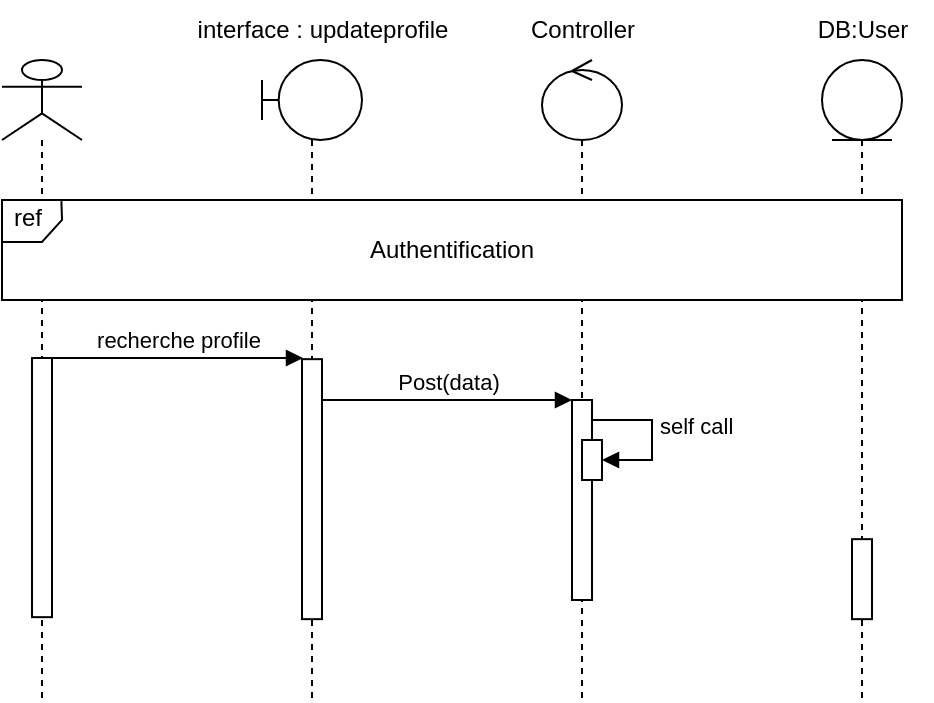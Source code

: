<mxfile version="21.0.6" type="github">
  <diagram name="Page-1" id="2YBvvXClWsGukQMizWep">
    <mxGraphModel dx="444" dy="229" grid="1" gridSize="10" guides="1" tooltips="1" connect="1" arrows="1" fold="1" page="1" pageScale="1" pageWidth="850" pageHeight="1100" math="0" shadow="0">
      <root>
        <mxCell id="0" />
        <mxCell id="1" parent="0" />
        <mxCell id="p2Yzt20SqLvDjsBAjT_I-1" value="" style="shape=umlLifeline;perimeter=lifelinePerimeter;whiteSpace=wrap;html=1;container=1;dropTarget=0;collapsible=0;recursiveResize=0;outlineConnect=0;portConstraint=eastwest;newEdgeStyle={&quot;edgeStyle&quot;:&quot;elbowEdgeStyle&quot;,&quot;elbow&quot;:&quot;vertical&quot;,&quot;curved&quot;:0,&quot;rounded&quot;:0};participant=umlActor;" vertex="1" parent="1">
          <mxGeometry x="20" y="80" width="40" height="320" as="geometry" />
        </mxCell>
        <mxCell id="p2Yzt20SqLvDjsBAjT_I-2" value="" style="html=1;points=[];perimeter=orthogonalPerimeter;outlineConnect=0;targetShapes=umlLifeline;portConstraint=eastwest;newEdgeStyle={&quot;edgeStyle&quot;:&quot;elbowEdgeStyle&quot;,&quot;elbow&quot;:&quot;vertical&quot;,&quot;curved&quot;:0,&quot;rounded&quot;:0};" vertex="1" parent="p2Yzt20SqLvDjsBAjT_I-1">
          <mxGeometry x="15" y="149" width="10" height="129.58" as="geometry" />
        </mxCell>
        <mxCell id="p2Yzt20SqLvDjsBAjT_I-3" value="" style="shape=umlLifeline;perimeter=lifelinePerimeter;whiteSpace=wrap;html=1;container=1;dropTarget=0;collapsible=0;recursiveResize=0;outlineConnect=0;portConstraint=eastwest;newEdgeStyle={&quot;edgeStyle&quot;:&quot;elbowEdgeStyle&quot;,&quot;elbow&quot;:&quot;vertical&quot;,&quot;curved&quot;:0,&quot;rounded&quot;:0};participant=umlBoundary;" vertex="1" parent="1">
          <mxGeometry x="150" y="80" width="50" height="320" as="geometry" />
        </mxCell>
        <mxCell id="p2Yzt20SqLvDjsBAjT_I-4" value="" style="html=1;points=[];perimeter=orthogonalPerimeter;outlineConnect=0;targetShapes=umlLifeline;portConstraint=eastwest;newEdgeStyle={&quot;edgeStyle&quot;:&quot;elbowEdgeStyle&quot;,&quot;elbow&quot;:&quot;vertical&quot;,&quot;curved&quot;:0,&quot;rounded&quot;:0};" vertex="1" parent="p2Yzt20SqLvDjsBAjT_I-3">
          <mxGeometry x="20" y="149.58" width="10" height="130" as="geometry" />
        </mxCell>
        <mxCell id="p2Yzt20SqLvDjsBAjT_I-7" value="" style="shape=umlLifeline;perimeter=lifelinePerimeter;whiteSpace=wrap;html=1;container=1;dropTarget=0;collapsible=0;recursiveResize=0;outlineConnect=0;portConstraint=eastwest;newEdgeStyle={&quot;edgeStyle&quot;:&quot;elbowEdgeStyle&quot;,&quot;elbow&quot;:&quot;vertical&quot;,&quot;curved&quot;:0,&quot;rounded&quot;:0};participant=umlEntity;" vertex="1" parent="1">
          <mxGeometry x="430" y="80" width="40" height="320" as="geometry" />
        </mxCell>
        <mxCell id="p2Yzt20SqLvDjsBAjT_I-8" value="" style="html=1;points=[];perimeter=orthogonalPerimeter;outlineConnect=0;targetShapes=umlLifeline;portConstraint=eastwest;newEdgeStyle={&quot;edgeStyle&quot;:&quot;elbowEdgeStyle&quot;,&quot;elbow&quot;:&quot;vertical&quot;,&quot;curved&quot;:0,&quot;rounded&quot;:0};" vertex="1" parent="p2Yzt20SqLvDjsBAjT_I-7">
          <mxGeometry x="15" y="239.58" width="10" height="40" as="geometry" />
        </mxCell>
        <mxCell id="p2Yzt20SqLvDjsBAjT_I-9" value="" style="shape=umlLifeline;perimeter=lifelinePerimeter;whiteSpace=wrap;html=1;container=1;dropTarget=0;collapsible=0;recursiveResize=0;outlineConnect=0;portConstraint=eastwest;newEdgeStyle={&quot;edgeStyle&quot;:&quot;elbowEdgeStyle&quot;,&quot;elbow&quot;:&quot;vertical&quot;,&quot;curved&quot;:0,&quot;rounded&quot;:0};participant=umlControl;" vertex="1" parent="1">
          <mxGeometry x="290" y="80" width="40" height="320" as="geometry" />
        </mxCell>
        <mxCell id="p2Yzt20SqLvDjsBAjT_I-10" value="" style="html=1;points=[];perimeter=orthogonalPerimeter;outlineConnect=0;targetShapes=umlLifeline;portConstraint=eastwest;newEdgeStyle={&quot;edgeStyle&quot;:&quot;elbowEdgeStyle&quot;,&quot;elbow&quot;:&quot;vertical&quot;,&quot;curved&quot;:0,&quot;rounded&quot;:0};" vertex="1" parent="p2Yzt20SqLvDjsBAjT_I-9">
          <mxGeometry x="15" y="170" width="10" height="100" as="geometry" />
        </mxCell>
        <mxCell id="p2Yzt20SqLvDjsBAjT_I-25" value="" style="html=1;points=[];perimeter=orthogonalPerimeter;outlineConnect=0;targetShapes=umlLifeline;portConstraint=eastwest;newEdgeStyle={&quot;edgeStyle&quot;:&quot;elbowEdgeStyle&quot;,&quot;elbow&quot;:&quot;vertical&quot;,&quot;curved&quot;:0,&quot;rounded&quot;:0};" vertex="1" parent="p2Yzt20SqLvDjsBAjT_I-9">
          <mxGeometry x="20" y="190" width="10" height="20" as="geometry" />
        </mxCell>
        <mxCell id="p2Yzt20SqLvDjsBAjT_I-26" value="self call" style="html=1;align=left;spacingLeft=2;endArrow=block;rounded=0;edgeStyle=orthogonalEdgeStyle;curved=0;rounded=0;" edge="1" target="p2Yzt20SqLvDjsBAjT_I-25" parent="p2Yzt20SqLvDjsBAjT_I-9">
          <mxGeometry relative="1" as="geometry">
            <mxPoint x="25" y="170" as="sourcePoint" />
            <Array as="points">
              <mxPoint x="25" y="180" />
              <mxPoint x="55" y="180" />
              <mxPoint x="55" y="200" />
            </Array>
          </mxGeometry>
        </mxCell>
        <mxCell id="p2Yzt20SqLvDjsBAjT_I-15" value="&lt;div&gt;interface : updateprofile&lt;/div&gt;" style="text;html=1;align=center;verticalAlign=middle;resizable=0;points=[];autosize=1;strokeColor=none;fillColor=none;" vertex="1" parent="1">
          <mxGeometry x="100.0" y="50" width="160" height="30" as="geometry" />
        </mxCell>
        <mxCell id="p2Yzt20SqLvDjsBAjT_I-16" value="Controller" style="text;html=1;align=center;verticalAlign=middle;resizable=0;points=[];autosize=1;strokeColor=none;fillColor=none;" vertex="1" parent="1">
          <mxGeometry x="270" y="50" width="80" height="30" as="geometry" />
        </mxCell>
        <mxCell id="p2Yzt20SqLvDjsBAjT_I-17" value="DB:User" style="text;html=1;align=center;verticalAlign=middle;resizable=0;points=[];autosize=1;strokeColor=none;fillColor=none;" vertex="1" parent="1">
          <mxGeometry x="415" y="50" width="70" height="30" as="geometry" />
        </mxCell>
        <mxCell id="p2Yzt20SqLvDjsBAjT_I-18" value="recherche profile" style="html=1;verticalAlign=bottom;endArrow=block;edgeStyle=elbowEdgeStyle;elbow=vertical;curved=0;rounded=0;" edge="1" parent="1" source="p2Yzt20SqLvDjsBAjT_I-2">
          <mxGeometry width="80" relative="1" as="geometry">
            <mxPoint x="41" y="229" as="sourcePoint" />
            <mxPoint x="170.5" y="228.58" as="targetPoint" />
            <Array as="points">
              <mxPoint x="116" y="229" />
              <mxPoint x="56" y="228.58" />
            </Array>
          </mxGeometry>
        </mxCell>
        <mxCell id="p2Yzt20SqLvDjsBAjT_I-20" value="Authentification" style="html=1;whiteSpace=wrap;" vertex="1" parent="1">
          <mxGeometry x="20" y="150" width="450" height="50" as="geometry" />
        </mxCell>
        <mxCell id="p2Yzt20SqLvDjsBAjT_I-21" value="" style="endArrow=none;html=1;rounded=0;exitX=0.001;exitY=0.419;exitDx=0;exitDy=0;exitPerimeter=0;entryX=0.066;entryY=0.011;entryDx=0;entryDy=0;entryPerimeter=0;" edge="1" parent="1" source="p2Yzt20SqLvDjsBAjT_I-20" target="p2Yzt20SqLvDjsBAjT_I-20">
          <mxGeometry width="50" height="50" relative="1" as="geometry">
            <mxPoint x="15" y="200" as="sourcePoint" />
            <mxPoint x="65" y="150" as="targetPoint" />
            <Array as="points">
              <mxPoint x="40" y="171" />
              <mxPoint x="50" y="160" />
            </Array>
          </mxGeometry>
        </mxCell>
        <mxCell id="p2Yzt20SqLvDjsBAjT_I-22" value="ref" style="text;html=1;strokeColor=none;fillColor=none;align=center;verticalAlign=middle;whiteSpace=wrap;rounded=0;" vertex="1" parent="1">
          <mxGeometry x="23" y="154" width="20" height="10" as="geometry" />
        </mxCell>
        <mxCell id="p2Yzt20SqLvDjsBAjT_I-24" value="Post(data)" style="html=1;verticalAlign=bottom;endArrow=block;edgeStyle=elbowEdgeStyle;elbow=vertical;curved=0;rounded=0;" edge="1" parent="1" target="p2Yzt20SqLvDjsBAjT_I-10">
          <mxGeometry width="80" relative="1" as="geometry">
            <mxPoint x="180" y="250" as="sourcePoint" />
            <mxPoint x="270" y="250" as="targetPoint" />
          </mxGeometry>
        </mxCell>
      </root>
    </mxGraphModel>
  </diagram>
</mxfile>
